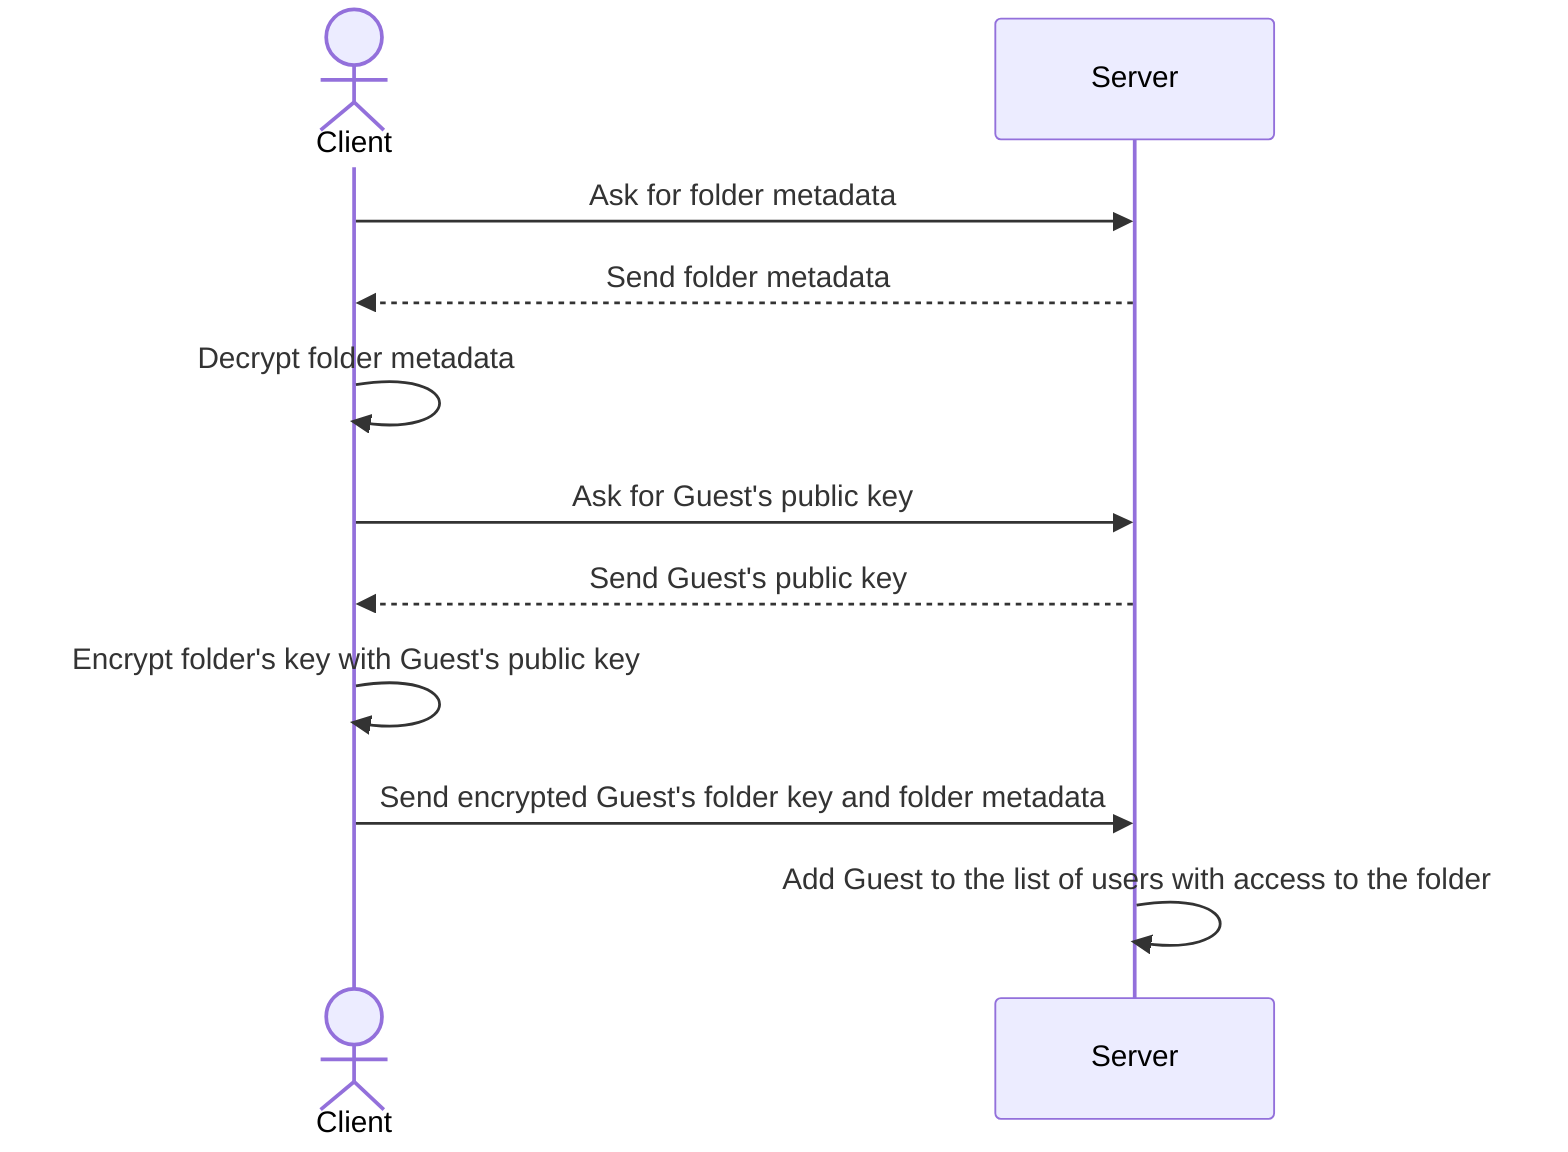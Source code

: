 sequenceDiagram
    actor C as Client
    participant S as Server

    C->>S: Ask for folder metadata
    S-->>C: Send folder metadata

    C->>C: Decrypt folder metadata

    C->>S: Ask for Guest's public key
    S-->>C: Send Guest's public key

    C->>C: Encrypt folder's key with Guest's public key

    C->>S: Send encrypted Guest's folder key and folder metadata

    S->>S: Add Guest to the list of users with access to the folder